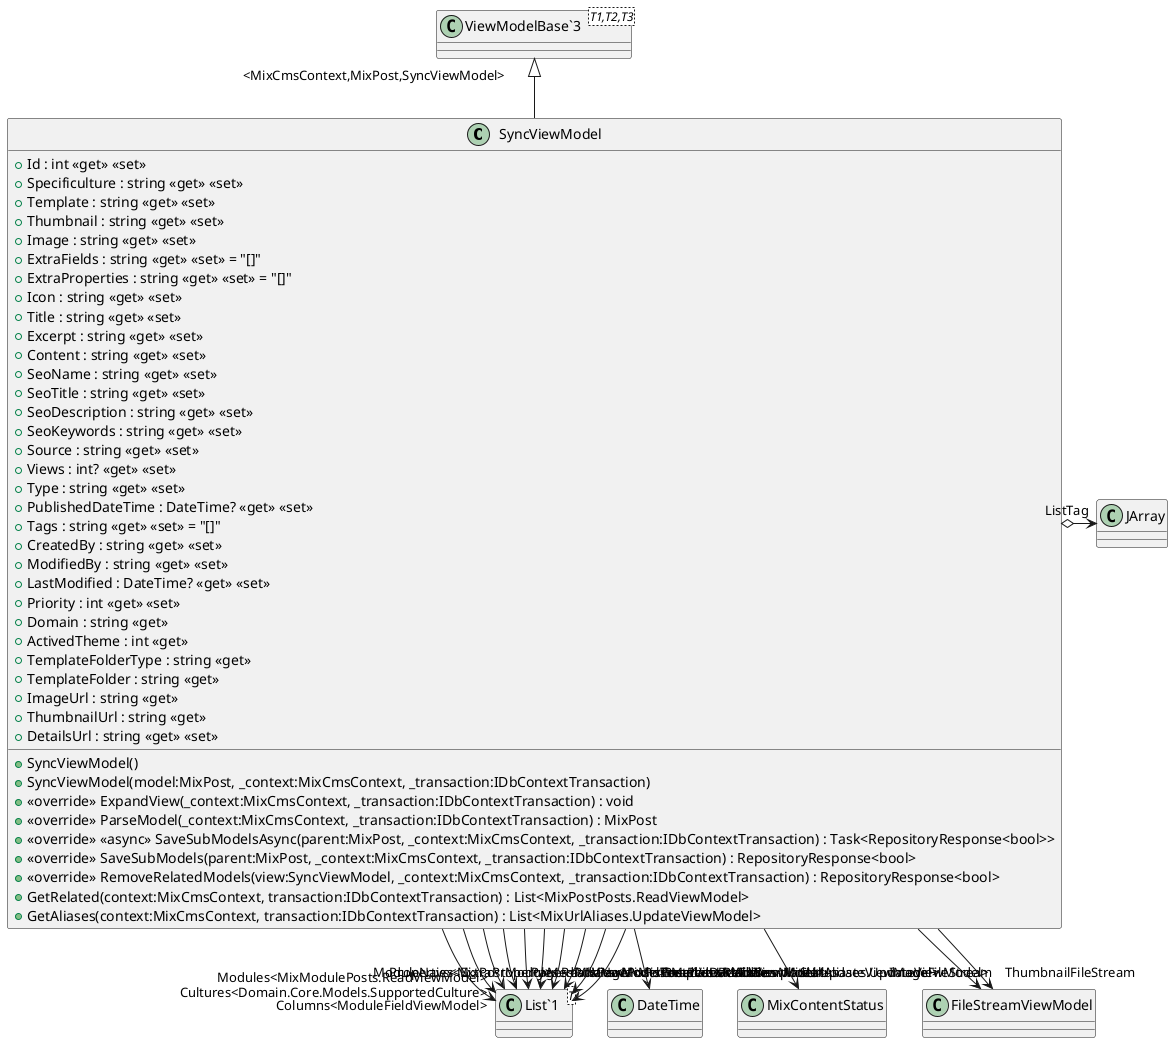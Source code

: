 @startuml
class SyncViewModel {
    + Id : int <<get>> <<set>>
    + Specificulture : string <<get>> <<set>>
    + Template : string <<get>> <<set>>
    + Thumbnail : string <<get>> <<set>>
    + Image : string <<get>> <<set>>
    + ExtraFields : string <<get>> <<set>> = "[]"
    + ExtraProperties : string <<get>> <<set>> = "[]"
    + Icon : string <<get>> <<set>>
    + Title : string <<get>> <<set>>
    + Excerpt : string <<get>> <<set>>
    + Content : string <<get>> <<set>>
    + SeoName : string <<get>> <<set>>
    + SeoTitle : string <<get>> <<set>>
    + SeoDescription : string <<get>> <<set>>
    + SeoKeywords : string <<get>> <<set>>
    + Source : string <<get>> <<set>>
    + Views : int? <<get>> <<set>>
    + Type : string <<get>> <<set>>
    + PublishedDateTime : DateTime? <<get>> <<set>>
    + Tags : string <<get>> <<set>> = "[]"
    + CreatedBy : string <<get>> <<set>>
    + ModifiedBy : string <<get>> <<set>>
    + LastModified : DateTime? <<get>> <<set>>
    + Priority : int <<get>> <<set>>
    + Domain : string <<get>>
    + ActivedTheme : int <<get>>
    + TemplateFolderType : string <<get>>
    + TemplateFolder : string <<get>>
    + ImageUrl : string <<get>>
    + ThumbnailUrl : string <<get>>
    + DetailsUrl : string <<get>> <<set>>
    + SyncViewModel()
    + SyncViewModel(model:MixPost, _context:MixCmsContext, _transaction:IDbContextTransaction)
    + <<override>> ExpandView(_context:MixCmsContext, _transaction:IDbContextTransaction) : void
    + <<override>> ParseModel(_context:MixCmsContext, _transaction:IDbContextTransaction) : MixPost
    + <<override>> <<async>> SaveSubModelsAsync(parent:MixPost, _context:MixCmsContext, _transaction:IDbContextTransaction) : Task<RepositoryResponse<bool>>
    + <<override>> SaveSubModels(parent:MixPost, _context:MixCmsContext, _transaction:IDbContextTransaction) : RepositoryResponse<bool>
    + <<override>> RemoveRelatedModels(view:SyncViewModel, _context:MixCmsContext, _transaction:IDbContextTransaction) : RepositoryResponse<bool>
    + GetRelated(context:MixCmsContext, transaction:IDbContextTransaction) : List<MixPostPosts.ReadViewModel>
    + GetAliases(context:MixCmsContext, transaction:IDbContextTransaction) : List<MixUrlAliases.UpdateViewModel>
}
class "ViewModelBase`3"<T1,T2,T3> {
}
class "List`1"<T> {
}
"ViewModelBase`3" "<MixCmsContext,MixPost,SyncViewModel>" <|-- SyncViewModel
SyncViewModel --> "Cultures<Domain.Core.Models.SupportedCulture>" "List`1"
SyncViewModel --> "CreatedDateTime" DateTime
SyncViewModel --> "Status" MixContentStatus
SyncViewModel --> "Pages<MixPagePosts.ReadViewModel>" "List`1"
SyncViewModel --> "Modules<MixModulePosts.ReadViewModel>" "List`1"
SyncViewModel --> "MediaNavs<MixPostMedias.ReadViewModel>" "List`1"
SyncViewModel --> "ModuleNavs<MixPostModules.ReadViewModel>" "List`1"
SyncViewModel --> "PostNavs<MixPostPosts.ReadViewModel>" "List`1"
SyncViewModel o-> "ListTag" JArray
SyncViewModel --> "ImageFileStream" FileStreamViewModel
SyncViewModel --> "ThumbnailFileStream" FileStreamViewModel
SyncViewModel --> "Templates<MixTemplates.UpdateViewModel>" "List`1"
SyncViewModel --> "Properties<ExtraProperty>" "List`1"
SyncViewModel --> "UrlAliases<MixUrlAliases.UpdateViewModel>" "List`1"
SyncViewModel --> "Columns<ModuleFieldViewModel>" "List`1"
@enduml
